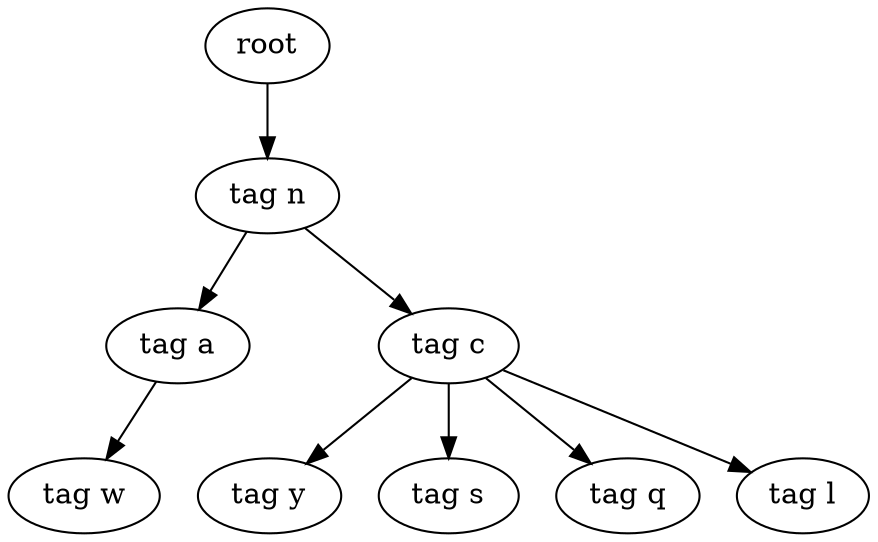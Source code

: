 digraph Tree{
0[label="root"];
0->00
00[label="tag n"];
00->000
000[label="tag a"];
000->0000
0000[label="tag w"];
00->001
001[label="tag c"];
001->0010
0010[label="tag y"];
001->0011
0011[label="tag s"];
001->0012
0012[label="tag q"];
001->0013
0013[label="tag l"];
}
